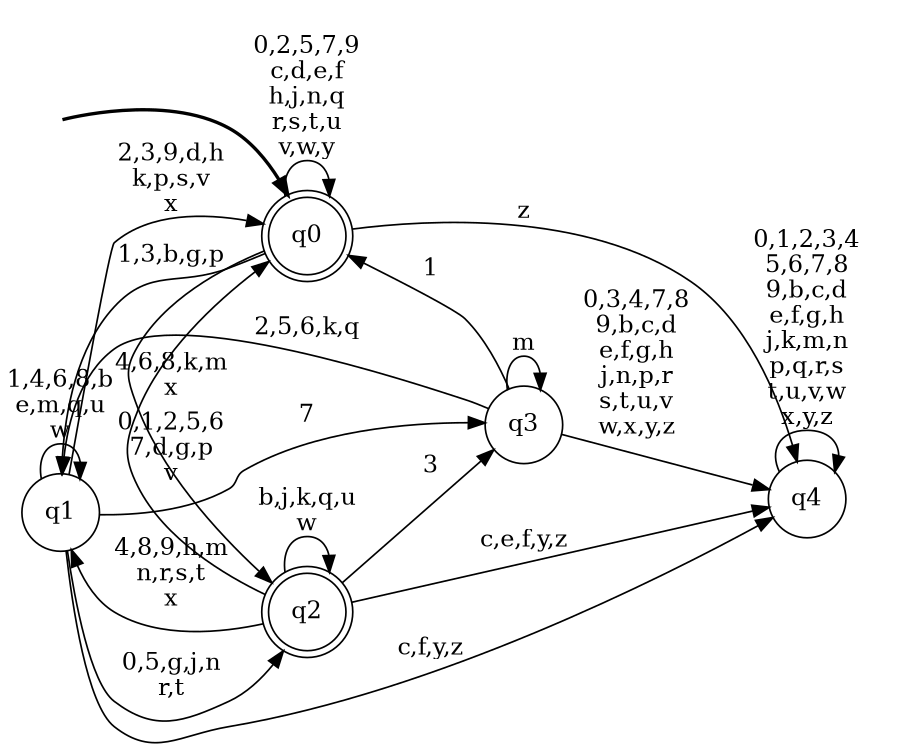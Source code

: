 digraph BlueStar {
__start0 [style = invis, shape = none, label = "", width = 0, height = 0];

rankdir=LR;
size="8,5";

s0 [style="rounded,filled", color="black", fillcolor="white" shape="doublecircle", label="q0"];
s1 [style="filled", color="black", fillcolor="white" shape="circle", label="q1"];
s2 [style="rounded,filled", color="black", fillcolor="white" shape="doublecircle", label="q2"];
s3 [style="filled", color="black", fillcolor="white" shape="circle", label="q3"];
s4 [style="filled", color="black", fillcolor="white" shape="circle", label="q4"];
subgraph cluster_main { 
	graph [pad=".75", ranksep="0.15", nodesep="0.15"];
	 style=invis; 
	__start0 -> s0 [penwidth=2];
}
s0 -> s0 [label="0,2,5,7,9\nc,d,e,f\nh,j,n,q\nr,s,t,u\nv,w,y"];
s0 -> s1 [label="1,3,b,g,p"];
s0 -> s2 [label="4,6,8,k,m\nx"];
s0 -> s4 [label="z"];
s1 -> s0 [label="2,3,9,d,h\nk,p,s,v\nx"];
s1 -> s1 [label="1,4,6,8,b\ne,m,q,u\nw"];
s1 -> s2 [label="0,5,g,j,n\nr,t"];
s1 -> s3 [label="7"];
s1 -> s4 [label="c,f,y,z"];
s2 -> s0 [label="0,1,2,5,6\n7,d,g,p\nv"];
s2 -> s1 [label="4,8,9,h,m\nn,r,s,t\nx"];
s2 -> s2 [label="b,j,k,q,u\nw"];
s2 -> s3 [label="3"];
s2 -> s4 [label="c,e,f,y,z"];
s3 -> s0 [label="1"];
s3 -> s1 [label="2,5,6,k,q"];
s3 -> s3 [label="m"];
s3 -> s4 [label="0,3,4,7,8\n9,b,c,d\ne,f,g,h\nj,n,p,r\ns,t,u,v\nw,x,y,z"];
s4 -> s4 [label="0,1,2,3,4\n5,6,7,8\n9,b,c,d\ne,f,g,h\nj,k,m,n\np,q,r,s\nt,u,v,w\nx,y,z"];

}